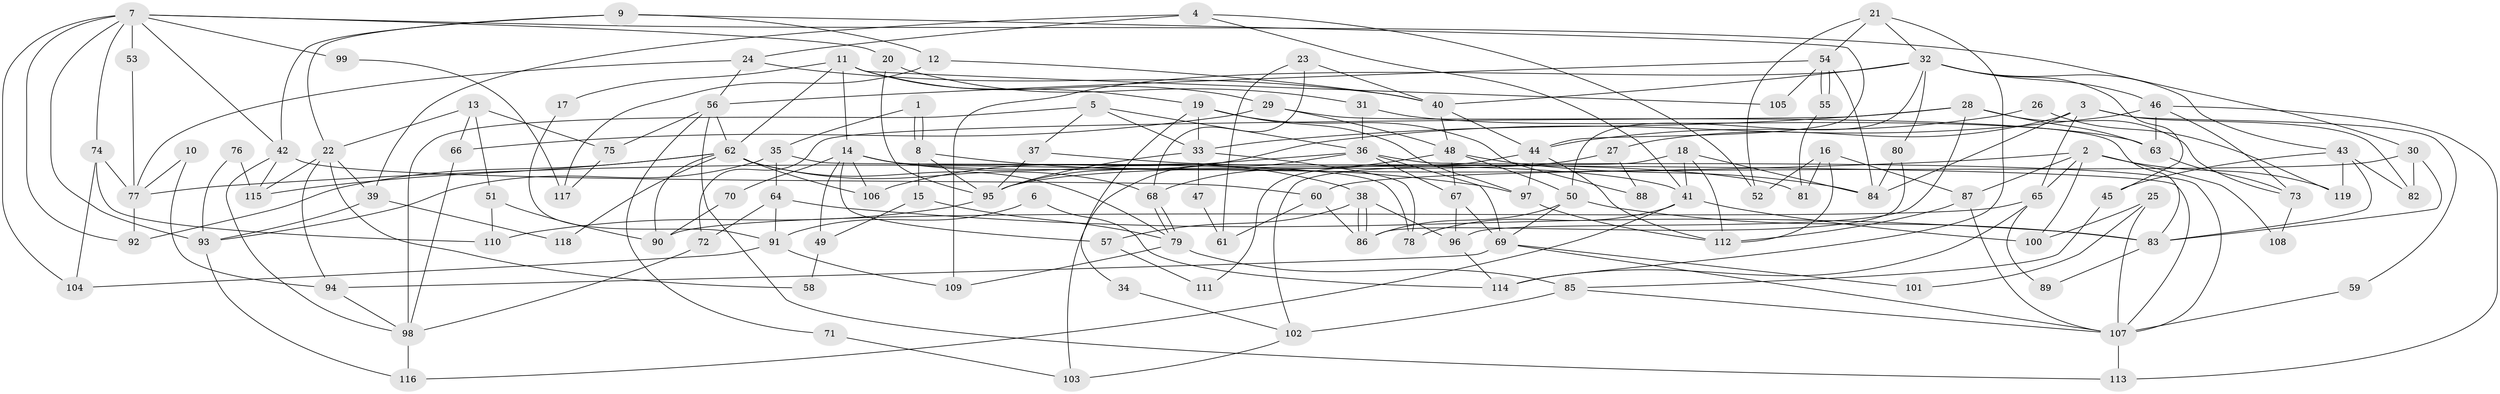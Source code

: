 // coarse degree distribution, {3: 0.21052631578947367, 6: 0.10526315789473684, 8: 0.09210526315789473, 4: 0.11842105263157894, 2: 0.17105263157894737, 9: 0.013157894736842105, 5: 0.13157894736842105, 7: 0.09210526315789473, 10: 0.06578947368421052}
// Generated by graph-tools (version 1.1) at 2025/41/03/06/25 10:41:54]
// undirected, 119 vertices, 238 edges
graph export_dot {
graph [start="1"]
  node [color=gray90,style=filled];
  1;
  2;
  3;
  4;
  5;
  6;
  7;
  8;
  9;
  10;
  11;
  12;
  13;
  14;
  15;
  16;
  17;
  18;
  19;
  20;
  21;
  22;
  23;
  24;
  25;
  26;
  27;
  28;
  29;
  30;
  31;
  32;
  33;
  34;
  35;
  36;
  37;
  38;
  39;
  40;
  41;
  42;
  43;
  44;
  45;
  46;
  47;
  48;
  49;
  50;
  51;
  52;
  53;
  54;
  55;
  56;
  57;
  58;
  59;
  60;
  61;
  62;
  63;
  64;
  65;
  66;
  67;
  68;
  69;
  70;
  71;
  72;
  73;
  74;
  75;
  76;
  77;
  78;
  79;
  80;
  81;
  82;
  83;
  84;
  85;
  86;
  87;
  88;
  89;
  90;
  91;
  92;
  93;
  94;
  95;
  96;
  97;
  98;
  99;
  100;
  101;
  102;
  103;
  104;
  105;
  106;
  107;
  108;
  109;
  110;
  111;
  112;
  113;
  114;
  115;
  116;
  117;
  118;
  119;
  1 -- 8;
  1 -- 8;
  1 -- 35;
  2 -- 77;
  2 -- 87;
  2 -- 65;
  2 -- 100;
  2 -- 108;
  2 -- 119;
  3 -- 65;
  3 -- 84;
  3 -- 27;
  3 -- 59;
  3 -- 82;
  4 -- 24;
  4 -- 52;
  4 -- 39;
  4 -- 41;
  5 -- 98;
  5 -- 36;
  5 -- 33;
  5 -- 37;
  6 -- 91;
  6 -- 114;
  7 -- 20;
  7 -- 30;
  7 -- 42;
  7 -- 53;
  7 -- 74;
  7 -- 92;
  7 -- 93;
  7 -- 99;
  7 -- 104;
  8 -- 95;
  8 -- 15;
  8 -- 97;
  9 -- 42;
  9 -- 22;
  9 -- 12;
  9 -- 44;
  10 -- 94;
  10 -- 77;
  11 -- 29;
  11 -- 14;
  11 -- 17;
  11 -- 19;
  11 -- 62;
  11 -- 105;
  12 -- 40;
  12 -- 117;
  13 -- 66;
  13 -- 51;
  13 -- 22;
  13 -- 75;
  14 -- 41;
  14 -- 106;
  14 -- 38;
  14 -- 49;
  14 -- 57;
  14 -- 70;
  14 -- 78;
  15 -- 79;
  15 -- 49;
  16 -- 87;
  16 -- 112;
  16 -- 52;
  16 -- 81;
  17 -- 91;
  18 -- 41;
  18 -- 84;
  18 -- 102;
  18 -- 112;
  19 -- 97;
  19 -- 33;
  19 -- 34;
  19 -- 88;
  20 -- 31;
  20 -- 95;
  21 -- 32;
  21 -- 54;
  21 -- 52;
  21 -- 114;
  22 -- 115;
  22 -- 39;
  22 -- 58;
  22 -- 94;
  23 -- 40;
  23 -- 68;
  23 -- 61;
  24 -- 40;
  24 -- 56;
  24 -- 77;
  25 -- 107;
  25 -- 100;
  25 -- 101;
  26 -- 44;
  26 -- 119;
  27 -- 95;
  27 -- 88;
  28 -- 33;
  28 -- 96;
  28 -- 63;
  28 -- 72;
  28 -- 73;
  29 -- 48;
  29 -- 83;
  29 -- 66;
  30 -- 82;
  30 -- 60;
  30 -- 83;
  31 -- 36;
  31 -- 63;
  32 -- 45;
  32 -- 50;
  32 -- 40;
  32 -- 43;
  32 -- 46;
  32 -- 80;
  32 -- 109;
  33 -- 47;
  33 -- 78;
  33 -- 95;
  34 -- 102;
  35 -- 93;
  35 -- 107;
  35 -- 64;
  36 -- 67;
  36 -- 69;
  36 -- 103;
  36 -- 106;
  36 -- 107;
  37 -- 95;
  37 -- 81;
  38 -- 86;
  38 -- 86;
  38 -- 57;
  38 -- 96;
  39 -- 93;
  39 -- 118;
  40 -- 44;
  40 -- 48;
  41 -- 78;
  41 -- 100;
  41 -- 116;
  42 -- 98;
  42 -- 60;
  42 -- 115;
  43 -- 83;
  43 -- 45;
  43 -- 82;
  43 -- 119;
  44 -- 112;
  44 -- 97;
  44 -- 111;
  45 -- 85;
  46 -- 63;
  46 -- 73;
  46 -- 95;
  46 -- 113;
  47 -- 61;
  48 -- 50;
  48 -- 67;
  48 -- 68;
  48 -- 84;
  49 -- 58;
  50 -- 83;
  50 -- 86;
  50 -- 69;
  51 -- 110;
  51 -- 90;
  53 -- 77;
  54 -- 55;
  54 -- 55;
  54 -- 56;
  54 -- 84;
  54 -- 105;
  55 -- 81;
  56 -- 113;
  56 -- 62;
  56 -- 71;
  56 -- 75;
  57 -- 111;
  59 -- 107;
  60 -- 86;
  60 -- 61;
  62 -- 68;
  62 -- 79;
  62 -- 90;
  62 -- 92;
  62 -- 106;
  62 -- 115;
  62 -- 118;
  63 -- 73;
  64 -- 91;
  64 -- 72;
  64 -- 83;
  65 -- 114;
  65 -- 89;
  65 -- 90;
  66 -- 98;
  67 -- 69;
  67 -- 96;
  68 -- 79;
  68 -- 79;
  69 -- 94;
  69 -- 101;
  69 -- 107;
  70 -- 90;
  71 -- 103;
  72 -- 98;
  73 -- 108;
  74 -- 77;
  74 -- 104;
  74 -- 110;
  75 -- 117;
  76 -- 93;
  76 -- 115;
  77 -- 92;
  79 -- 85;
  79 -- 109;
  80 -- 84;
  80 -- 86;
  83 -- 89;
  85 -- 107;
  85 -- 102;
  87 -- 112;
  87 -- 107;
  91 -- 104;
  91 -- 109;
  93 -- 116;
  94 -- 98;
  95 -- 110;
  96 -- 114;
  97 -- 112;
  98 -- 116;
  99 -- 117;
  102 -- 103;
  107 -- 113;
}
